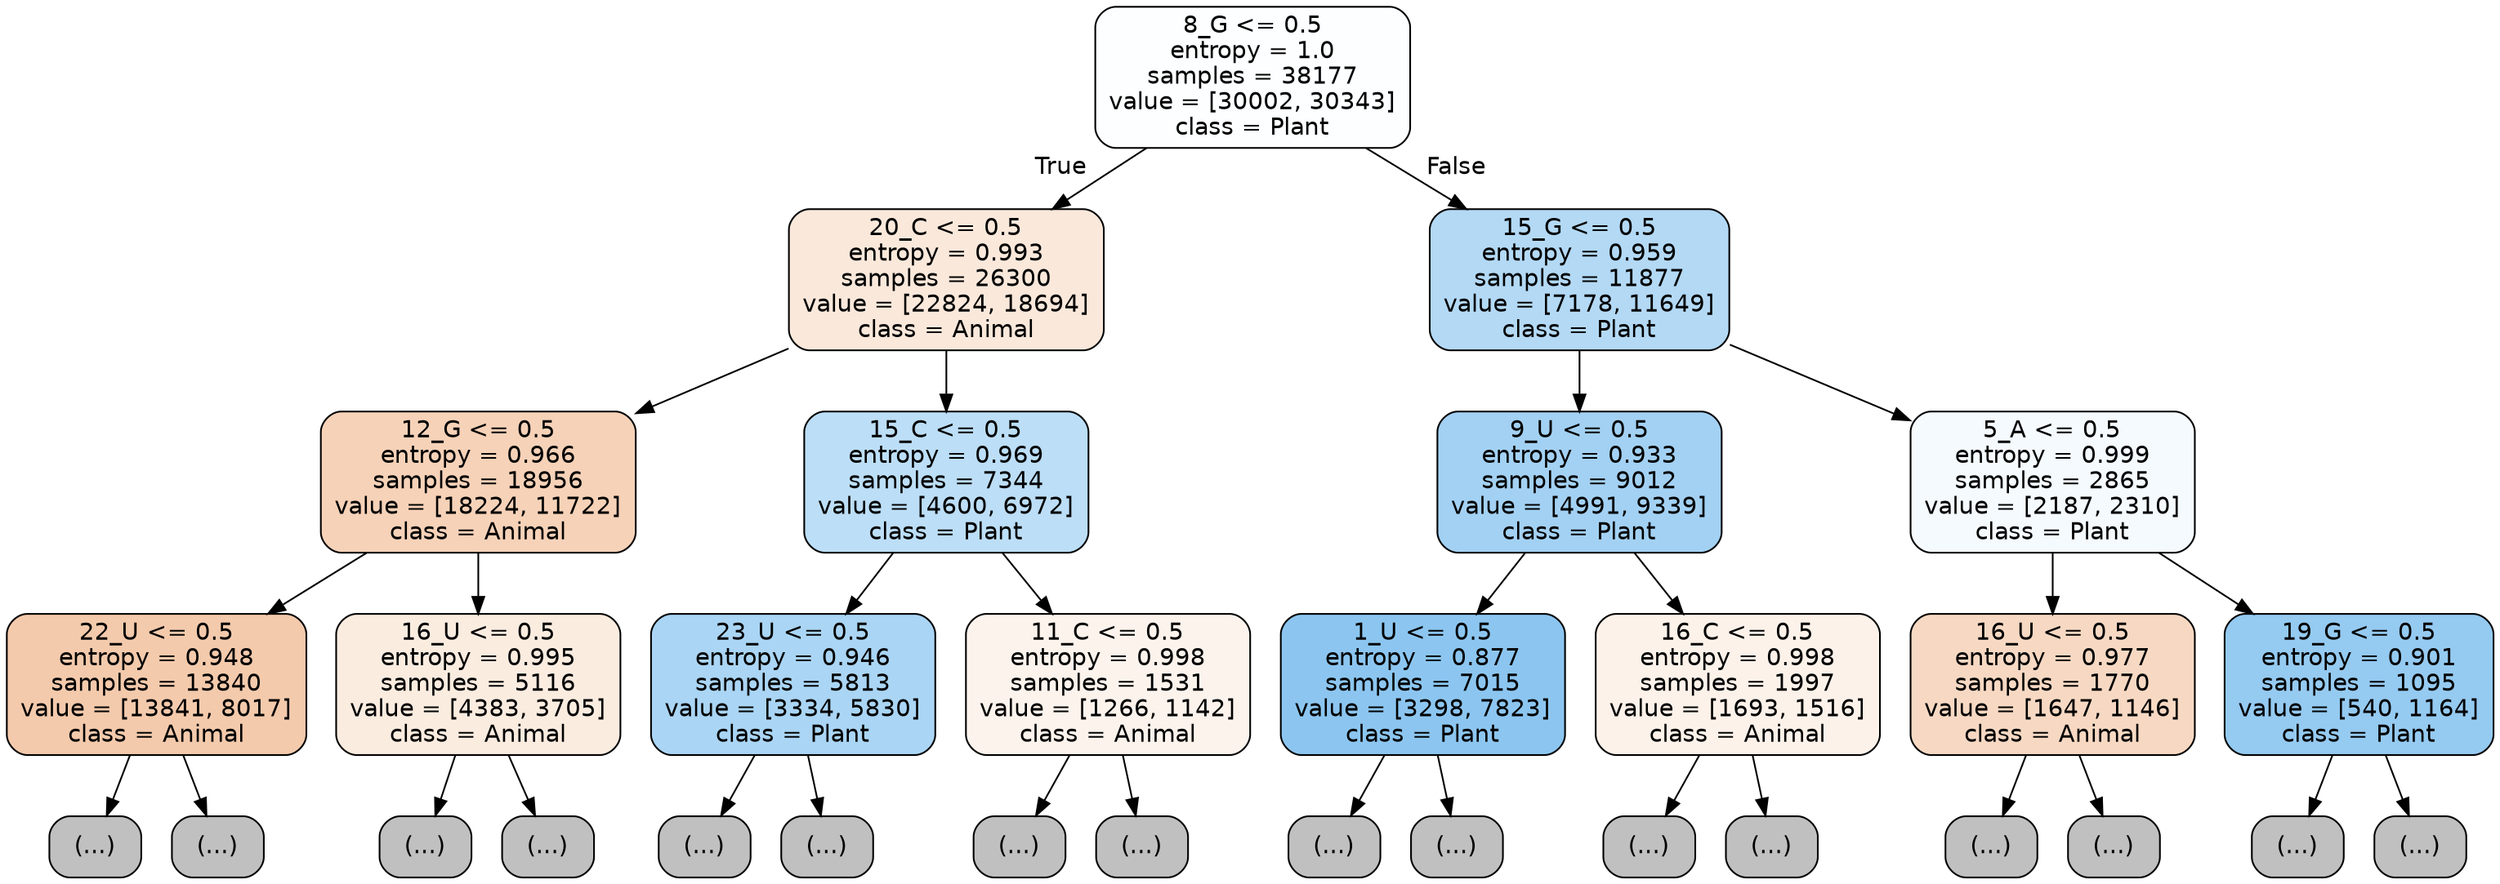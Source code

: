 digraph Tree {
node [shape=box, style="filled, rounded", color="black", fontname="helvetica"] ;
edge [fontname="helvetica"] ;
0 [label="8_G <= 0.5\nentropy = 1.0\nsamples = 38177\nvalue = [30002, 30343]\nclass = Plant", fillcolor="#fdfeff"] ;
1 [label="20_C <= 0.5\nentropy = 0.993\nsamples = 26300\nvalue = [22824, 18694]\nclass = Animal", fillcolor="#fae8db"] ;
0 -> 1 [labeldistance=2.5, labelangle=45, headlabel="True"] ;
2 [label="12_G <= 0.5\nentropy = 0.966\nsamples = 18956\nvalue = [18224, 11722]\nclass = Animal", fillcolor="#f6d2b8"] ;
1 -> 2 ;
3 [label="22_U <= 0.5\nentropy = 0.948\nsamples = 13840\nvalue = [13841, 8017]\nclass = Animal", fillcolor="#f4caac"] ;
2 -> 3 ;
4 [label="(...)", fillcolor="#C0C0C0"] ;
3 -> 4 ;
6101 [label="(...)", fillcolor="#C0C0C0"] ;
3 -> 6101 ;
6862 [label="16_U <= 0.5\nentropy = 0.995\nsamples = 5116\nvalue = [4383, 3705]\nclass = Animal", fillcolor="#fbece0"] ;
2 -> 6862 ;
6863 [label="(...)", fillcolor="#C0C0C0"] ;
6862 -> 6863 ;
8688 [label="(...)", fillcolor="#C0C0C0"] ;
6862 -> 8688 ;
9431 [label="15_C <= 0.5\nentropy = 0.969\nsamples = 7344\nvalue = [4600, 6972]\nclass = Plant", fillcolor="#bcdef6"] ;
1 -> 9431 ;
9432 [label="23_U <= 0.5\nentropy = 0.946\nsamples = 5813\nvalue = [3334, 5830]\nclass = Plant", fillcolor="#aad5f4"] ;
9431 -> 9432 ;
9433 [label="(...)", fillcolor="#C0C0C0"] ;
9432 -> 9433 ;
11538 [label="(...)", fillcolor="#C0C0C0"] ;
9432 -> 11538 ;
11627 [label="11_C <= 0.5\nentropy = 0.998\nsamples = 1531\nvalue = [1266, 1142]\nclass = Animal", fillcolor="#fcf3ec"] ;
9431 -> 11627 ;
11628 [label="(...)", fillcolor="#C0C0C0"] ;
11627 -> 11628 ;
12135 [label="(...)", fillcolor="#C0C0C0"] ;
11627 -> 12135 ;
12324 [label="15_G <= 0.5\nentropy = 0.959\nsamples = 11877\nvalue = [7178, 11649]\nclass = Plant", fillcolor="#b3d9f5"] ;
0 -> 12324 [labeldistance=2.5, labelangle=-45, headlabel="False"] ;
12325 [label="9_U <= 0.5\nentropy = 0.933\nsamples = 9012\nvalue = [4991, 9339]\nclass = Plant", fillcolor="#a3d1f3"] ;
12324 -> 12325 ;
12326 [label="1_U <= 0.5\nentropy = 0.877\nsamples = 7015\nvalue = [3298, 7823]\nclass = Plant", fillcolor="#8cc6f0"] ;
12325 -> 12326 ;
12327 [label="(...)", fillcolor="#C0C0C0"] ;
12326 -> 12327 ;
13694 [label="(...)", fillcolor="#C0C0C0"] ;
12326 -> 13694 ;
14757 [label="16_C <= 0.5\nentropy = 0.998\nsamples = 1997\nvalue = [1693, 1516]\nclass = Animal", fillcolor="#fcf2ea"] ;
12325 -> 14757 ;
14758 [label="(...)", fillcolor="#C0C0C0"] ;
14757 -> 14758 ;
15445 [label="(...)", fillcolor="#C0C0C0"] ;
14757 -> 15445 ;
15652 [label="5_A <= 0.5\nentropy = 0.999\nsamples = 2865\nvalue = [2187, 2310]\nclass = Plant", fillcolor="#f4fafe"] ;
12324 -> 15652 ;
15653 [label="16_U <= 0.5\nentropy = 0.977\nsamples = 1770\nvalue = [1647, 1146]\nclass = Animal", fillcolor="#f7d9c3"] ;
15652 -> 15653 ;
15654 [label="(...)", fillcolor="#C0C0C0"] ;
15653 -> 15654 ;
16451 [label="(...)", fillcolor="#C0C0C0"] ;
15653 -> 16451 ;
16678 [label="19_G <= 0.5\nentropy = 0.901\nsamples = 1095\nvalue = [540, 1164]\nclass = Plant", fillcolor="#95caf1"] ;
15652 -> 16678 ;
16679 [label="(...)", fillcolor="#C0C0C0"] ;
16678 -> 16679 ;
16920 [label="(...)", fillcolor="#C0C0C0"] ;
16678 -> 16920 ;
}